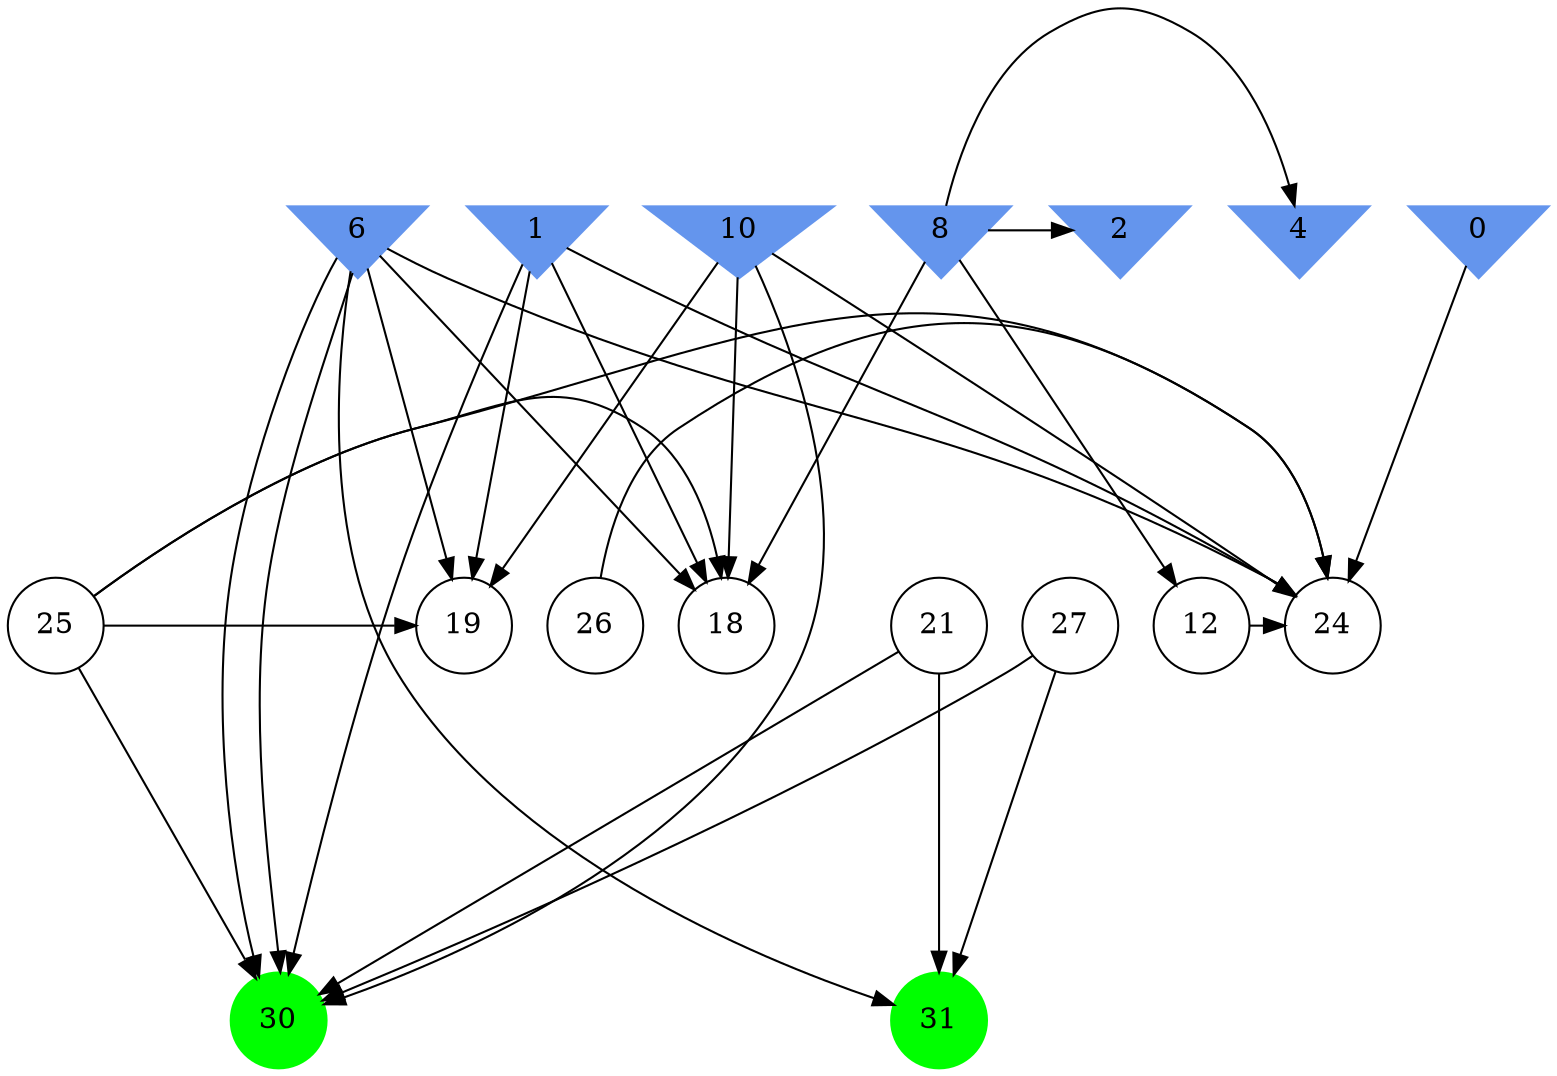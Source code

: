 digraph brain {
	ranksep=2.0;
	0 [shape=invtriangle,style=filled,color=cornflowerblue];
	1 [shape=invtriangle,style=filled,color=cornflowerblue];
	2 [shape=invtriangle,style=filled,color=cornflowerblue];
	4 [shape=invtriangle,style=filled,color=cornflowerblue];
	6 [shape=invtriangle,style=filled,color=cornflowerblue];
	8 [shape=invtriangle,style=filled,color=cornflowerblue];
	10 [shape=invtriangle,style=filled,color=cornflowerblue];
	12 [shape=circle,color=black];
	18 [shape=circle,color=black];
	19 [shape=circle,color=black];
	21 [shape=circle,color=black];
	24 [shape=circle,color=black];
	25 [shape=circle,color=black];
	26 [shape=circle,color=black];
	27 [shape=circle,color=black];
	30 [shape=circle,style=filled,color=green];
	31 [shape=circle,style=filled,color=green];
	6	->	18;
	6	->	30;
	6	->	19;
	6	->	24;
	10	->	18;
	10	->	30;
	10	->	19;
	10	->	24;
	1	->	18;
	1	->	30;
	1	->	19;
	1	->	24;
	25	->	18;
	25	->	30;
	25	->	19;
	25	->	24;
	12	->	24;
	0	->	24;
	26	->	24;
	6	->	31;
	6	->	30;
	27	->	31;
	27	->	30;
	21	->	31;
	21	->	30;
	8	->	4;
	8	->	2;
	8	->	12;
	8	->	18;
	{ rank=same; 0; 1; 2; 4; 6; 8; 10; }
	{ rank=same; 12; 18; 19; 21; 24; 25; 26; 27; }
	{ rank=same; 30; 31; }
}
